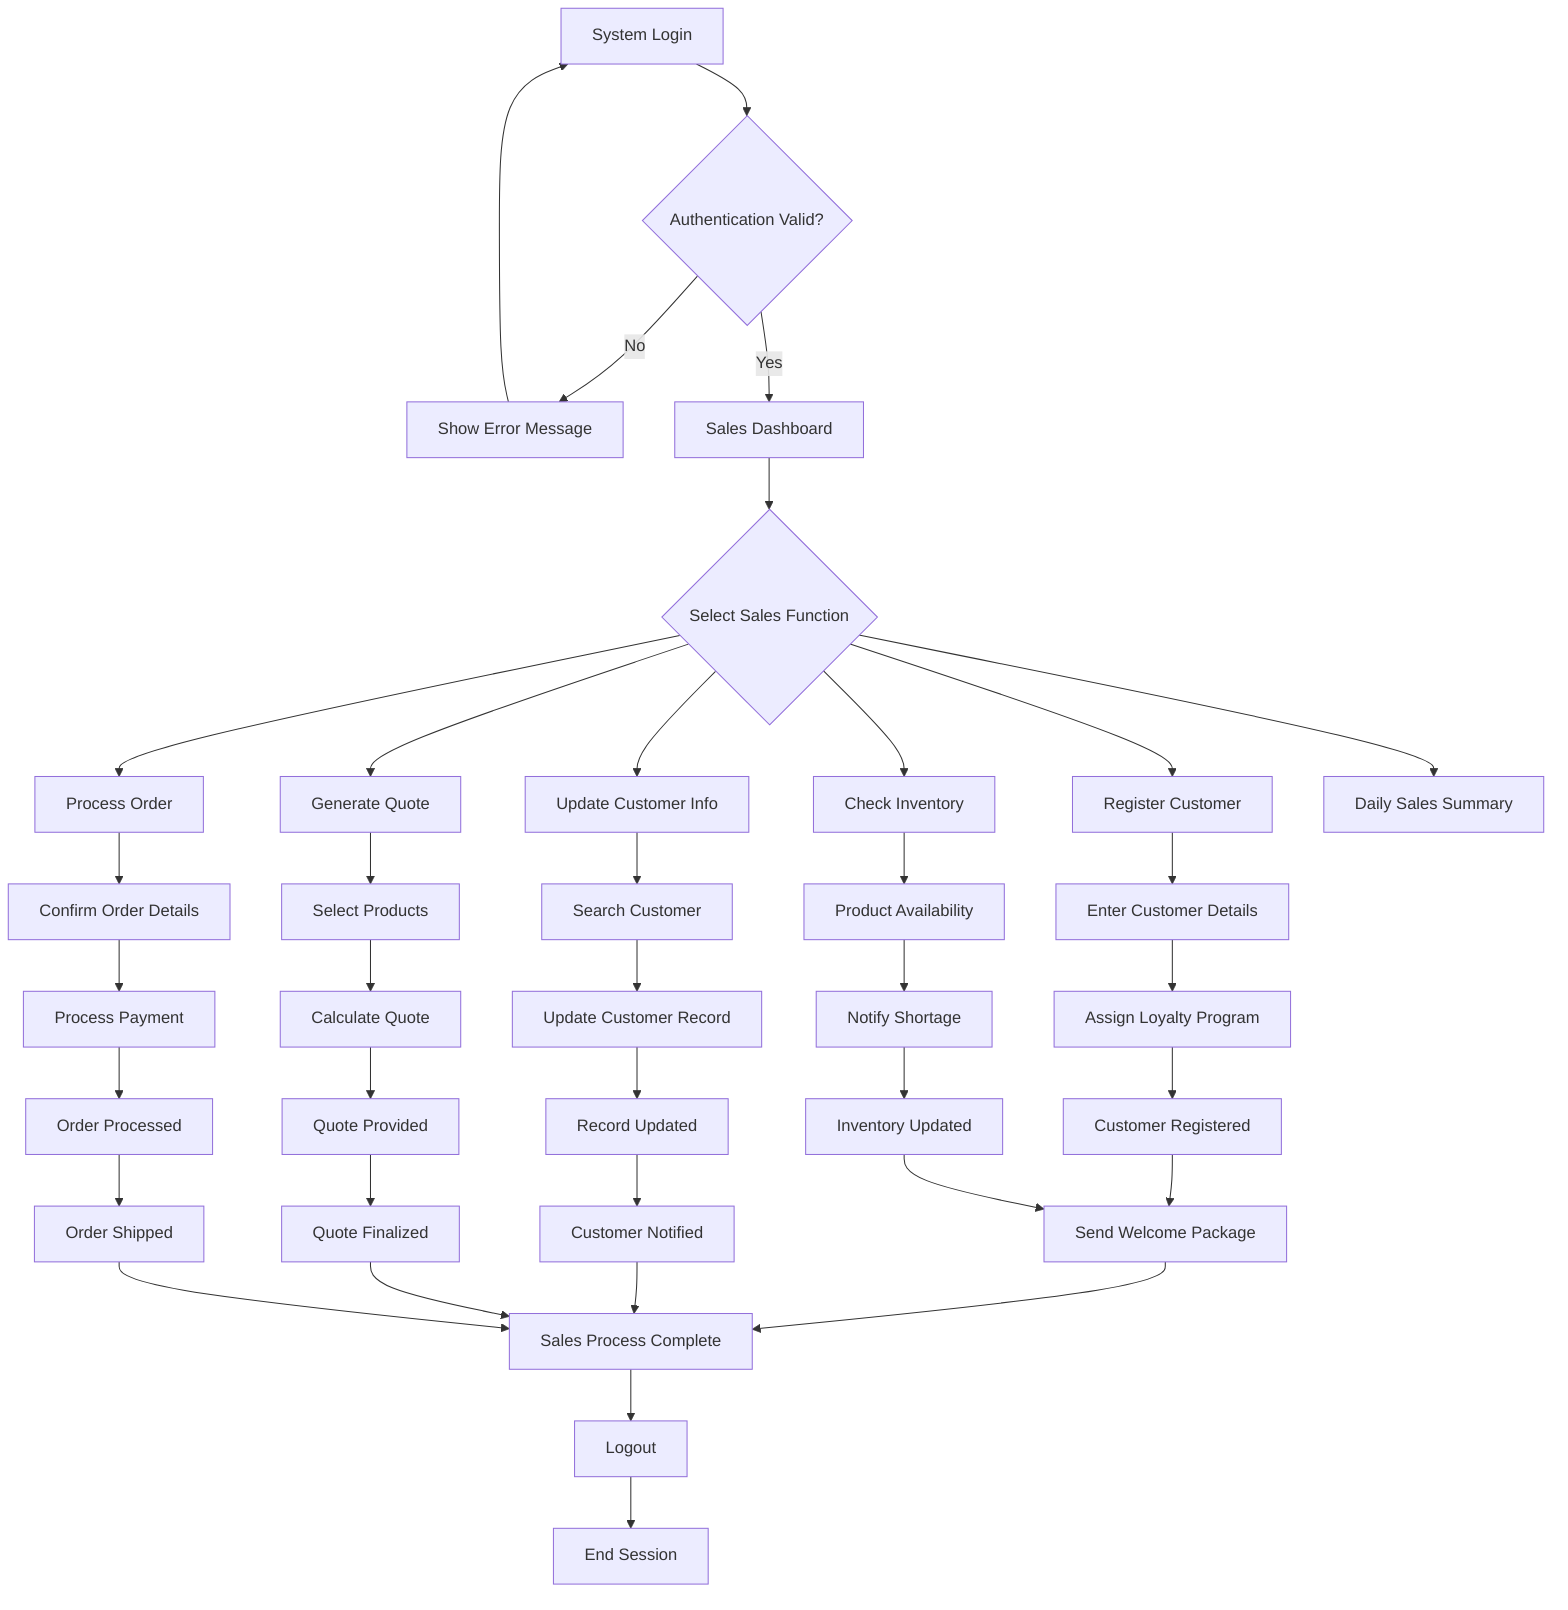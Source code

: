 flowchart TD
    A[System Login] --> B{Authentication Valid?}
    B -->|No| C[Show Error Message]
    C --> A
    B -->|Yes| D[Sales Dashboard]
    D --> E{Select Sales Function}
    E --> F[Register Customer]
    E --> G[Update Customer Info]
    E --> H[Generate Quote]
    E --> I[Process Order]
    E --> J[Check Inventory]
    E --> K[Daily Sales Summary]
    
    F --> L[Enter Customer Details]
    G --> M[Search Customer]
    H --> N[Select Products]
    I --> O[Confirm Order Details]
    J --> P[Product Availability]
    
    L --> Q[Assign Loyalty Program]
    M --> R[Update Customer Record]
    N --> S[Calculate Quote]
    O --> T[Process Payment]
    P --> U[Notify Shortage]
    
    Q --> V[Customer Registered]
    R --> W[Record Updated]
    S --> X[Quote Provided]
    T --> Y[Order Processed]
    U --> Z[Inventory Updated]
    
    V --> AA[Send Welcome Package]
    W --> BB[Customer Notified]
    X --> CC[Quote Finalized]
    Y --> DD[Order Shipped]
    Z --> AA
    
    AA --> EE[Sales Process Complete]
    BB --> EE
    CC --> EE
    DD --> EE
    
    EE --> FF[Logout]
    FF --> GG[End Session]